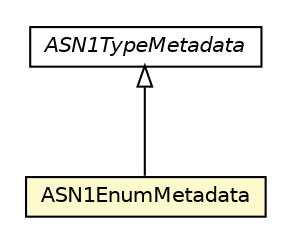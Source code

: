 #!/usr/local/bin/dot
#
# Class diagram 
# Generated by UMLGraph version R5_6-24-gf6e263 (http://www.umlgraph.org/)
#

digraph G {
	edge [fontname="Helvetica",fontsize=10,labelfontname="Helvetica",labelfontsize=10];
	node [fontname="Helvetica",fontsize=10,shape=plaintext];
	nodesep=0.25;
	ranksep=0.5;
	// org.universAAL.lddi.lib.ieeex73std.org.bn.metadata.ASN1TypeMetadata
	c1693935 [label=<<table title="org.universAAL.lddi.lib.ieeex73std.org.bn.metadata.ASN1TypeMetadata" border="0" cellborder="1" cellspacing="0" cellpadding="2" port="p" href="./ASN1TypeMetadata.html">
		<tr><td><table border="0" cellspacing="0" cellpadding="1">
<tr><td align="center" balign="center"><font face="Helvetica-Oblique"> ASN1TypeMetadata </font></td></tr>
		</table></td></tr>
		</table>>, URL="./ASN1TypeMetadata.html", fontname="Helvetica", fontcolor="black", fontsize=10.0];
	// org.universAAL.lddi.lib.ieeex73std.org.bn.metadata.ASN1EnumMetadata
	c1693940 [label=<<table title="org.universAAL.lddi.lib.ieeex73std.org.bn.metadata.ASN1EnumMetadata" border="0" cellborder="1" cellspacing="0" cellpadding="2" port="p" bgcolor="lemonChiffon" href="./ASN1EnumMetadata.html">
		<tr><td><table border="0" cellspacing="0" cellpadding="1">
<tr><td align="center" balign="center"> ASN1EnumMetadata </td></tr>
		</table></td></tr>
		</table>>, URL="./ASN1EnumMetadata.html", fontname="Helvetica", fontcolor="black", fontsize=10.0];
	//org.universAAL.lddi.lib.ieeex73std.org.bn.metadata.ASN1EnumMetadata extends org.universAAL.lddi.lib.ieeex73std.org.bn.metadata.ASN1TypeMetadata
	c1693935:p -> c1693940:p [dir=back,arrowtail=empty];
}


